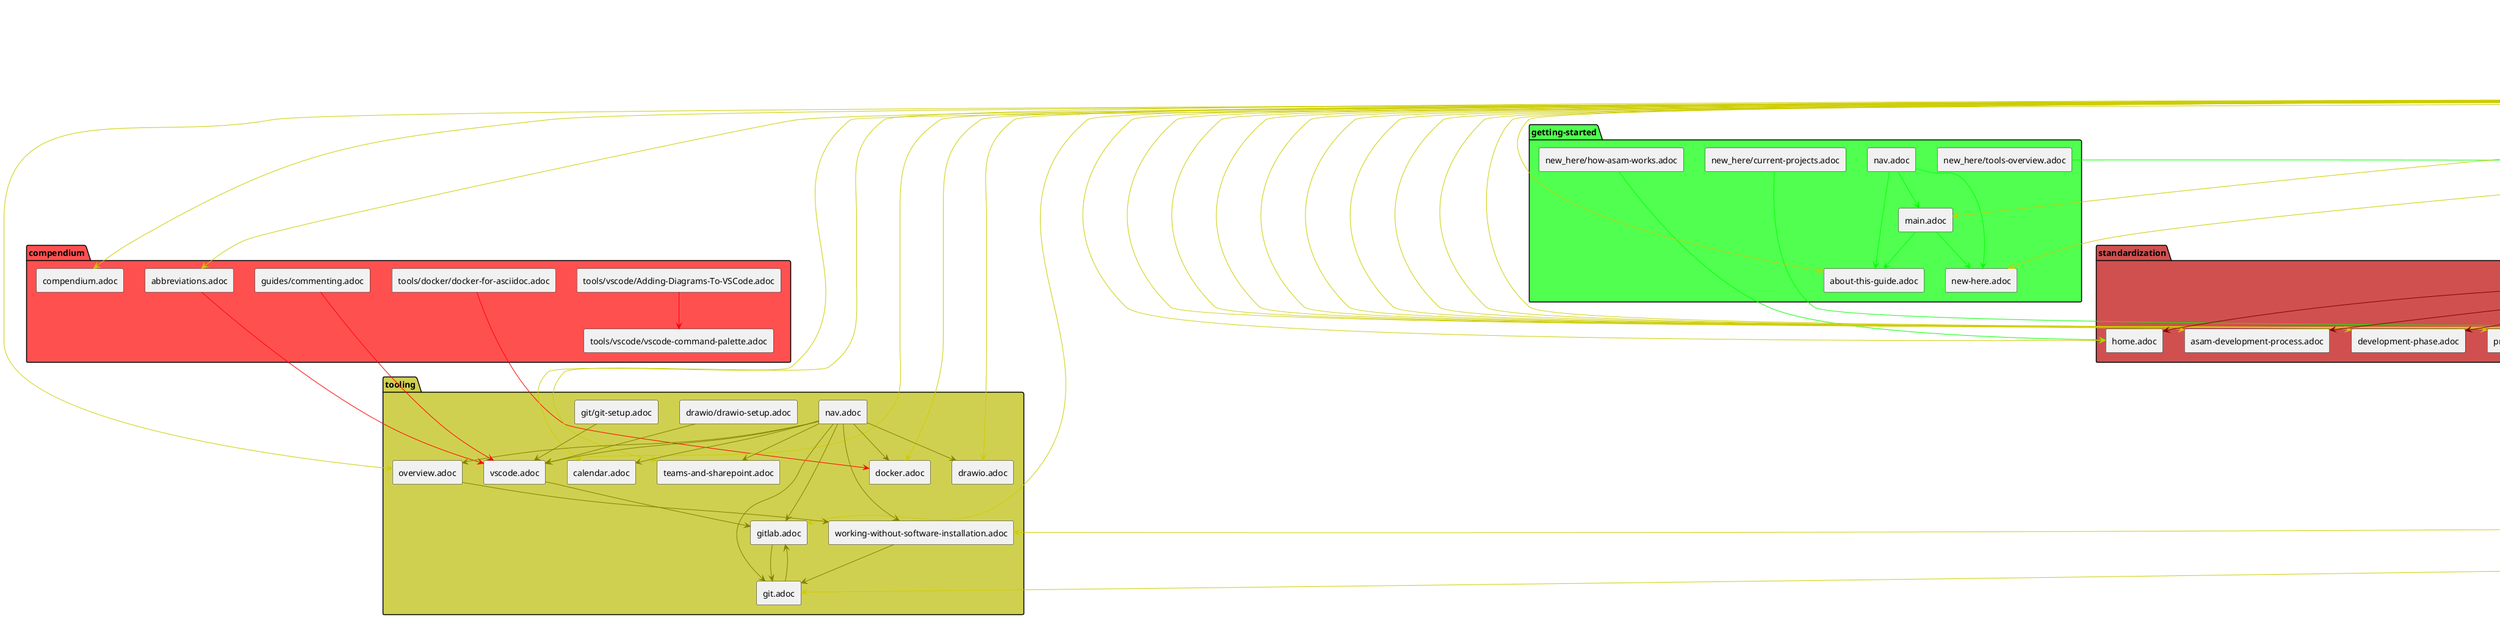 @startuml
package ROOT #5050d0 {
rectangle "home.adoc" as f5_3
}
package compendium #ff5050 {
rectangle "abbreviations.adoc" as f0_2
rectangle "guides/commenting.adoc" as f0_16
rectangle "tools/docker/docker-for-asciidoc.adoc" as f0_48
rectangle "tools/vscode/vscode-command-palette.adoc" as f0_95
rectangle "tools/vscode/Adding-Diagrams-To-VSCode.adoc" as f0_89
rectangle "compendium.adoc" as f0_3
}
package getting-involved #5050ff {
rectangle "home.adoc" as f1_2
rectangle "nav.adoc" as f1_1
rectangle "new-idea.adoc" as f1_3
}
package getting-started #50ff50 {
rectangle "main.adoc" as f2_3
rectangle "nav.adoc" as f2_1
rectangle "new-here.adoc" as f2_4
rectangle "about-this-guide.adoc" as f2_2
rectangle "new_here/current-projects.adoc" as f2_9
rectangle "new_here/how-asam-works.adoc" as f2_10
rectangle "new_here/tools-overview.adoc" as f2_14
}
package project-guide #ffff50 {
rectangle "home.adoc" as f3_10
rectangle "nav.adoc" as f3_1
rectangle "content-structure.adoc" as f3_8
rectangle "link-concept.adoc" as f3_12
rectangle "add-new-module.adoc" as f3_4
rectangle "pages-vs-partials.adoc" as f3_13
rectangle "add-a-page.adoc" as f3_2
rectangle "add-task-page.adoc" as f3_5
rectangle "add-tool-page.adoc" as f3_6
rectangle "add-a-partial.adoc" as f3_3
rectangle "images.adoc" as f3_11
rectangle "examples.adoc" as f3_9
rectangle "attachments.adoc" as f3_7
rectangle "special-macros.adoc" as f3_14
rectangle "used-attributes.adoc" as f3_15
}
package role-specific #ff50ff {
rectangle "home.adoc" as f4_3
rectangle "gtm.adoc" as f4_2
rectangle "project-lead.adoc" as f4_4
rectangle "reviewer.adoc" as f4_5
rectangle "service-provider.adoc" as f4_6
rectangle "standard-manager.adoc" as f4_7
rectangle "standard-user.adoc" as f4_8
rectangle "technical-writer.adoc" as f4_9
rectangle "wg-member.adoc" as f4_10
rectangle "nav.adoc" as f4_1
}
package standardization #d05050 {
rectangle "project-ideation.adoc" as f6_8
rectangle "home.adoc" as f6_6
rectangle "deliverables.adoc" as f6_4
rectangle "asam-development-process.adoc" as f6_2
rectangle "development-phase.adoc" as f6_5
rectangle "proposal-phase.adoc" as f6_11
rectangle "release-phase.adoc" as f6_12
rectangle "review-phase.adoc" as f6_13
rectangle "project-setup.adoc" as f6_9
rectangle "project-types.adoc" as f6_10
rectangle "creation-of-standards.adoc" as f6_3
rectangle "issue-resolution.adoc" as f6_7
rectangle "nav.adoc" as f6_1
}
package tooling #d0d050 {
rectangle "vscode.adoc" as f7_9
rectangle "docker.adoc" as f7_3
rectangle "drawio.adoc" as f7_4
rectangle "git.adoc" as f7_5
rectangle "gitlab.adoc" as f7_6
rectangle "working-without-software-installation.adoc" as f7_10
rectangle "overview.adoc" as f7_7
rectangle "calendar.adoc" as f7_2
rectangle "teams-and-sharepoint.adoc" as f7_8
rectangle "nav.adoc" as f7_1
rectangle "drawio/drawio-setup.adoc" as f7_16
rectangle "git/git-setup.adoc" as f7_19
}

f0_2 --[#FF0000]--> f7_9
f0_16 --[#FF0000]--> f7_9
f0_48 --[#FF0000]--> f7_3
f0_89 -[#FF0000]-> f0_95
f1_1 -[#0000FF]-> f1_2
f1_1 -[#0000FF]-> f1_3
f1_3 --[#0000FF]--> f6_8
f2_1 -[#00FF00]-> f2_3
f2_1 -[#00FF00]-> f2_4
f2_1 -[#00FF00]-> f2_2
f2_3 -[#00FF00]-> f2_4
f2_3 -[#00FF00]-> f2_2
f2_9 --[#00FF00]--> f6_8
f2_10 --[#00FF00]--> f6_6
f2_14 --[#00FF00]--> f4_3
f3_1 -[#CCCC00]-> f3_10
f3_1 -[#CCCC00]-> f3_8
f3_1 -[#CCCC00]-> f3_12
f3_1 -[#CCCC00]-> f3_4
f3_1 -[#CCCC00]-> f3_13
f3_1 -[#CCCC00]-> f3_2
f3_1 -[#CCCC00]-> f3_5
f3_1 -[#CCCC00]-> f3_6
f3_1 -[#CCCC00]-> f3_3
f3_1 -[#CCCC00]-> f3_11
f3_1 -[#CCCC00]-> f3_9
f3_1 -[#CCCC00]-> f3_7
f3_1 -[#CCCC00]-> f3_14
f3_1 -[#CCCC00]-> f3_15
f3_2 -[#CCCC00]-> f3_3
f3_2 -[#CCCC00]-> f3_13
f3_2 -[#CCCC00]-> f3_8
f3_4 -[#CCCC00]-> f3_8
f3_5 -[#CCCC00]-> f3_8
f3_6 -[#CCCC00]-> f3_8
f3_13 -[#CCCC00]-> f3_2
f3_13 -[#CCCC00]-> f3_3
f3_15 --[#CCCC00]--> f0_2
f3_15 --[#CCCC00]--> f2_2
f3_15 -[#CCCC00]-> f3_4
f3_15 -[#CCCC00]-> f3_8
f3_15 -[#CCCC00]-> f3_14
f3_15 --[#CCCC00]--> f4_3
f3_15 -[#CCCC00]-> f3_15
f3_15 --[#CCCC00]--> f0_3
f3_15 --[#CCCC00]--> f6_4
f3_15 --[#CCCC00]--> f6_2
f3_15 --[#CCCC00]--> f6_5
f3_15 --[#CCCC00]--> f7_3
f3_15 --[#CCCC00]--> f7_4
f3_15 -[#CCCC00]-> f3_12
f3_15 --[#CCCC00]--> f1_2
f3_15 --[#CCCC00]--> f7_5
f3_15 --[#CCCC00]--> f7_6
f3_15 --[#CCCC00]--> f7_10
f3_15 --[#CCCC00]--> f5_3
f3_15 --[#CCCC00]--> f1_3
f3_15 --[#CCCC00]--> f6_8
f3_15 --[#CCCC00]--> f2_3
f3_15 -[#CCCC00]-> f3_10
f3_15 --[#CCCC00]--> f6_6
f3_15 --[#CCCC00]--> f7_7
f3_15 --[#CCCC00]--> f7_2
f3_15 --[#CCCC00]--> f7_8
f3_15 -[#CCCC00]-> f3_2
f3_15 -[#CCCC00]-> f3_3
f3_15 -[#CCCC00]-> f3_5
f3_15 -[#CCCC00]-> f3_6
f3_15 --[#CCCC00]--> f2_4
f3_15 -[#CCCC00]-> f3_13
f3_15 --[#CCCC00]--> f6_11
f3_15 --[#CCCC00]--> f6_12
f3_15 --[#CCCC00]--> f6_13
f3_15 --[#CCCC00]--> f6_9
f3_15 --[#CCCC00]--> f6_10
f3_15 --[#CCCC00]--> f7_9
f3_15 --[#CCCC00]--> f4_2
f3_15 --[#CCCC00]--> f4_4
f3_15 --[#CCCC00]--> f4_5
f3_15 --[#CCCC00]--> f4_6
f3_15 --[#CCCC00]--> f4_7
f3_15 --[#CCCC00]--> f4_8
f3_15 --[#CCCC00]--> f4_9
f3_15 --[#CCCC00]--> f4_10
f3_15 --[#CCCC00]--> f6_3
f3_15 --[#CCCC00]--> f6_7
f4_1 -[#FF00FF]-> f4_3
f4_1 -[#FF00FF]-> f4_2
f4_1 -[#FF00FF]-> f4_4
f4_1 -[#FF00FF]-> f4_10
f4_1 -[#FF00FF]-> f4_5
f4_1 -[#FF00FF]-> f4_9
f4_1 -[#FF00FF]-> f4_6
f4_1 -[#FF00FF]-> f4_7
f4_1 -[#FF00FF]-> f4_8
f6_1 -[#800000]-> f6_6
f6_1 -[#800000]-> f6_10
f6_1 -[#800000]-> f6_2
f6_1 -[#800000]-> f6_8
f6_1 -[#800000]-> f6_11
f6_1 -[#800000]-> f6_5
f6_1 -[#800000]-> f6_13
f6_1 -[#800000]-> f6_12
f6_1 -[#800000]-> f6_9
f6_1 -[#800000]-> f6_3
f6_1 -[#800000]-> f6_7
f7_1 -[#808000]-> f7_7
f7_1 -[#808000]-> f7_10
f7_1 -[#808000]-> f7_6
f7_1 -[#808000]-> f7_2
f7_1 -[#808000]-> f7_8
f7_1 -[#808000]-> f7_9
f7_1 -[#808000]-> f7_5
f7_1 -[#808000]-> f7_4
f7_1 -[#808000]-> f7_3
f7_5 -[#808000]-> f7_6
f7_6 -[#808000]-> f7_5
f7_7 -[#808000]-> f7_10
f7_9 -[#808000]-> f7_6
f7_10 -[#808000]-> f7_5
f7_16 -[#808000]-> f7_9
f7_19 -[#808000]-> f7_9

@enduml